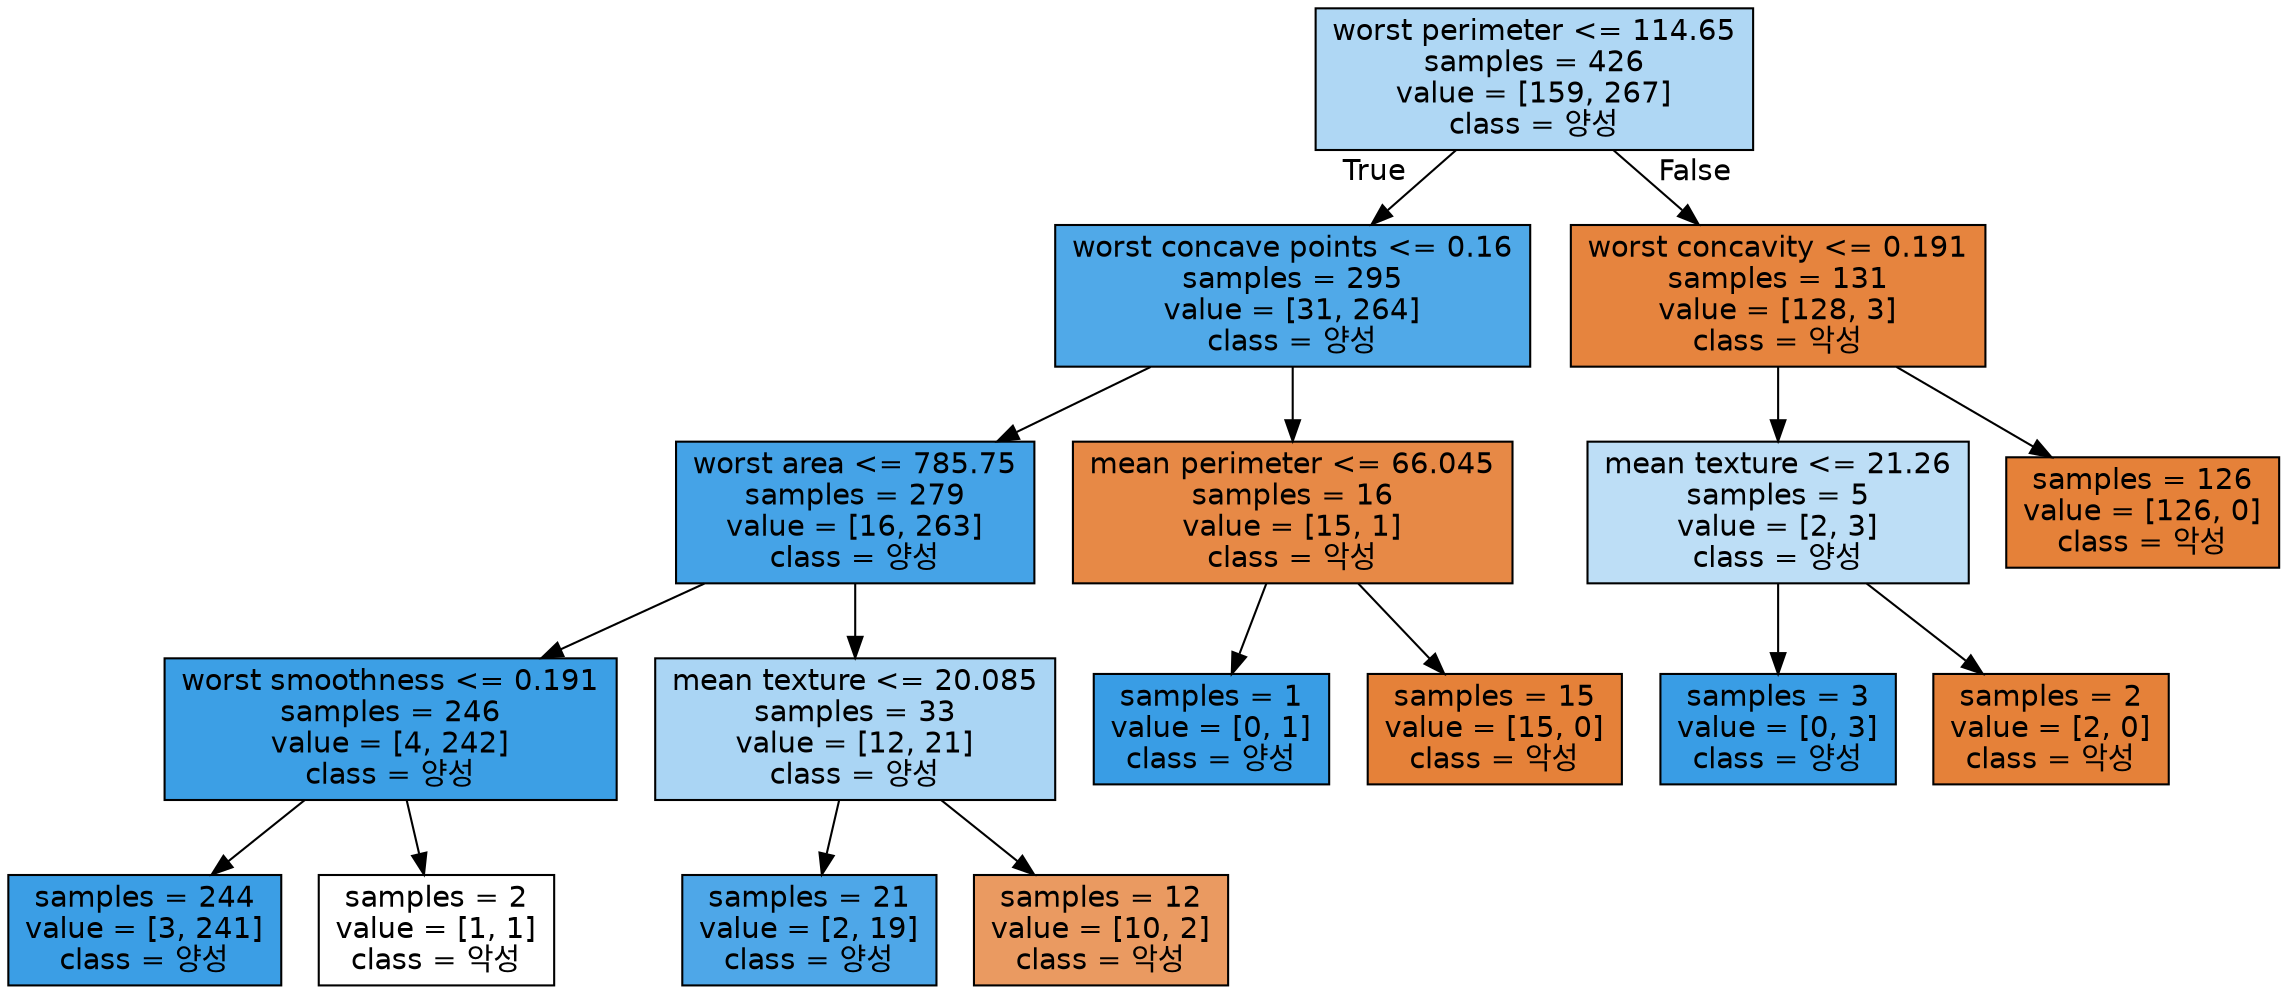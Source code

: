 digraph Tree {
node [shape=box, style="filled", color="black", fontname="helvetica"] ;
edge [fontname="helvetica"] ;
0 [label="worst perimeter <= 114.65\nsamples = 426\nvalue = [159, 267]\nclass = 양성", fillcolor="#afd7f4"] ;
1 [label="worst concave points <= 0.16\nsamples = 295\nvalue = [31, 264]\nclass = 양성", fillcolor="#50a9e8"] ;
0 -> 1 [labeldistance=2.5, labelangle=45, headlabel="True"] ;
2 [label="worst area <= 785.75\nsamples = 279\nvalue = [16, 263]\nclass = 양성", fillcolor="#45a3e7"] ;
1 -> 2 ;
3 [label="worst smoothness <= 0.191\nsamples = 246\nvalue = [4, 242]\nclass = 양성", fillcolor="#3c9fe5"] ;
2 -> 3 ;
4 [label="samples = 244\nvalue = [3, 241]\nclass = 양성", fillcolor="#3b9ee5"] ;
3 -> 4 ;
5 [label="samples = 2\nvalue = [1, 1]\nclass = 악성", fillcolor="#ffffff"] ;
3 -> 5 ;
6 [label="mean texture <= 20.085\nsamples = 33\nvalue = [12, 21]\nclass = 양성", fillcolor="#aad5f4"] ;
2 -> 6 ;
7 [label="samples = 21\nvalue = [2, 19]\nclass = 양성", fillcolor="#4ea7e8"] ;
6 -> 7 ;
8 [label="samples = 12\nvalue = [10, 2]\nclass = 악성", fillcolor="#ea9a61"] ;
6 -> 8 ;
9 [label="mean perimeter <= 66.045\nsamples = 16\nvalue = [15, 1]\nclass = 악성", fillcolor="#e78946"] ;
1 -> 9 ;
10 [label="samples = 1\nvalue = [0, 1]\nclass = 양성", fillcolor="#399de5"] ;
9 -> 10 ;
11 [label="samples = 15\nvalue = [15, 0]\nclass = 악성", fillcolor="#e58139"] ;
9 -> 11 ;
12 [label="worst concavity <= 0.191\nsamples = 131\nvalue = [128, 3]\nclass = 악성", fillcolor="#e6843e"] ;
0 -> 12 [labeldistance=2.5, labelangle=-45, headlabel="False"] ;
13 [label="mean texture <= 21.26\nsamples = 5\nvalue = [2, 3]\nclass = 양성", fillcolor="#bddef6"] ;
12 -> 13 ;
14 [label="samples = 3\nvalue = [0, 3]\nclass = 양성", fillcolor="#399de5"] ;
13 -> 14 ;
15 [label="samples = 2\nvalue = [2, 0]\nclass = 악성", fillcolor="#e58139"] ;
13 -> 15 ;
16 [label="samples = 126\nvalue = [126, 0]\nclass = 악성", fillcolor="#e58139"] ;
12 -> 16 ;
}